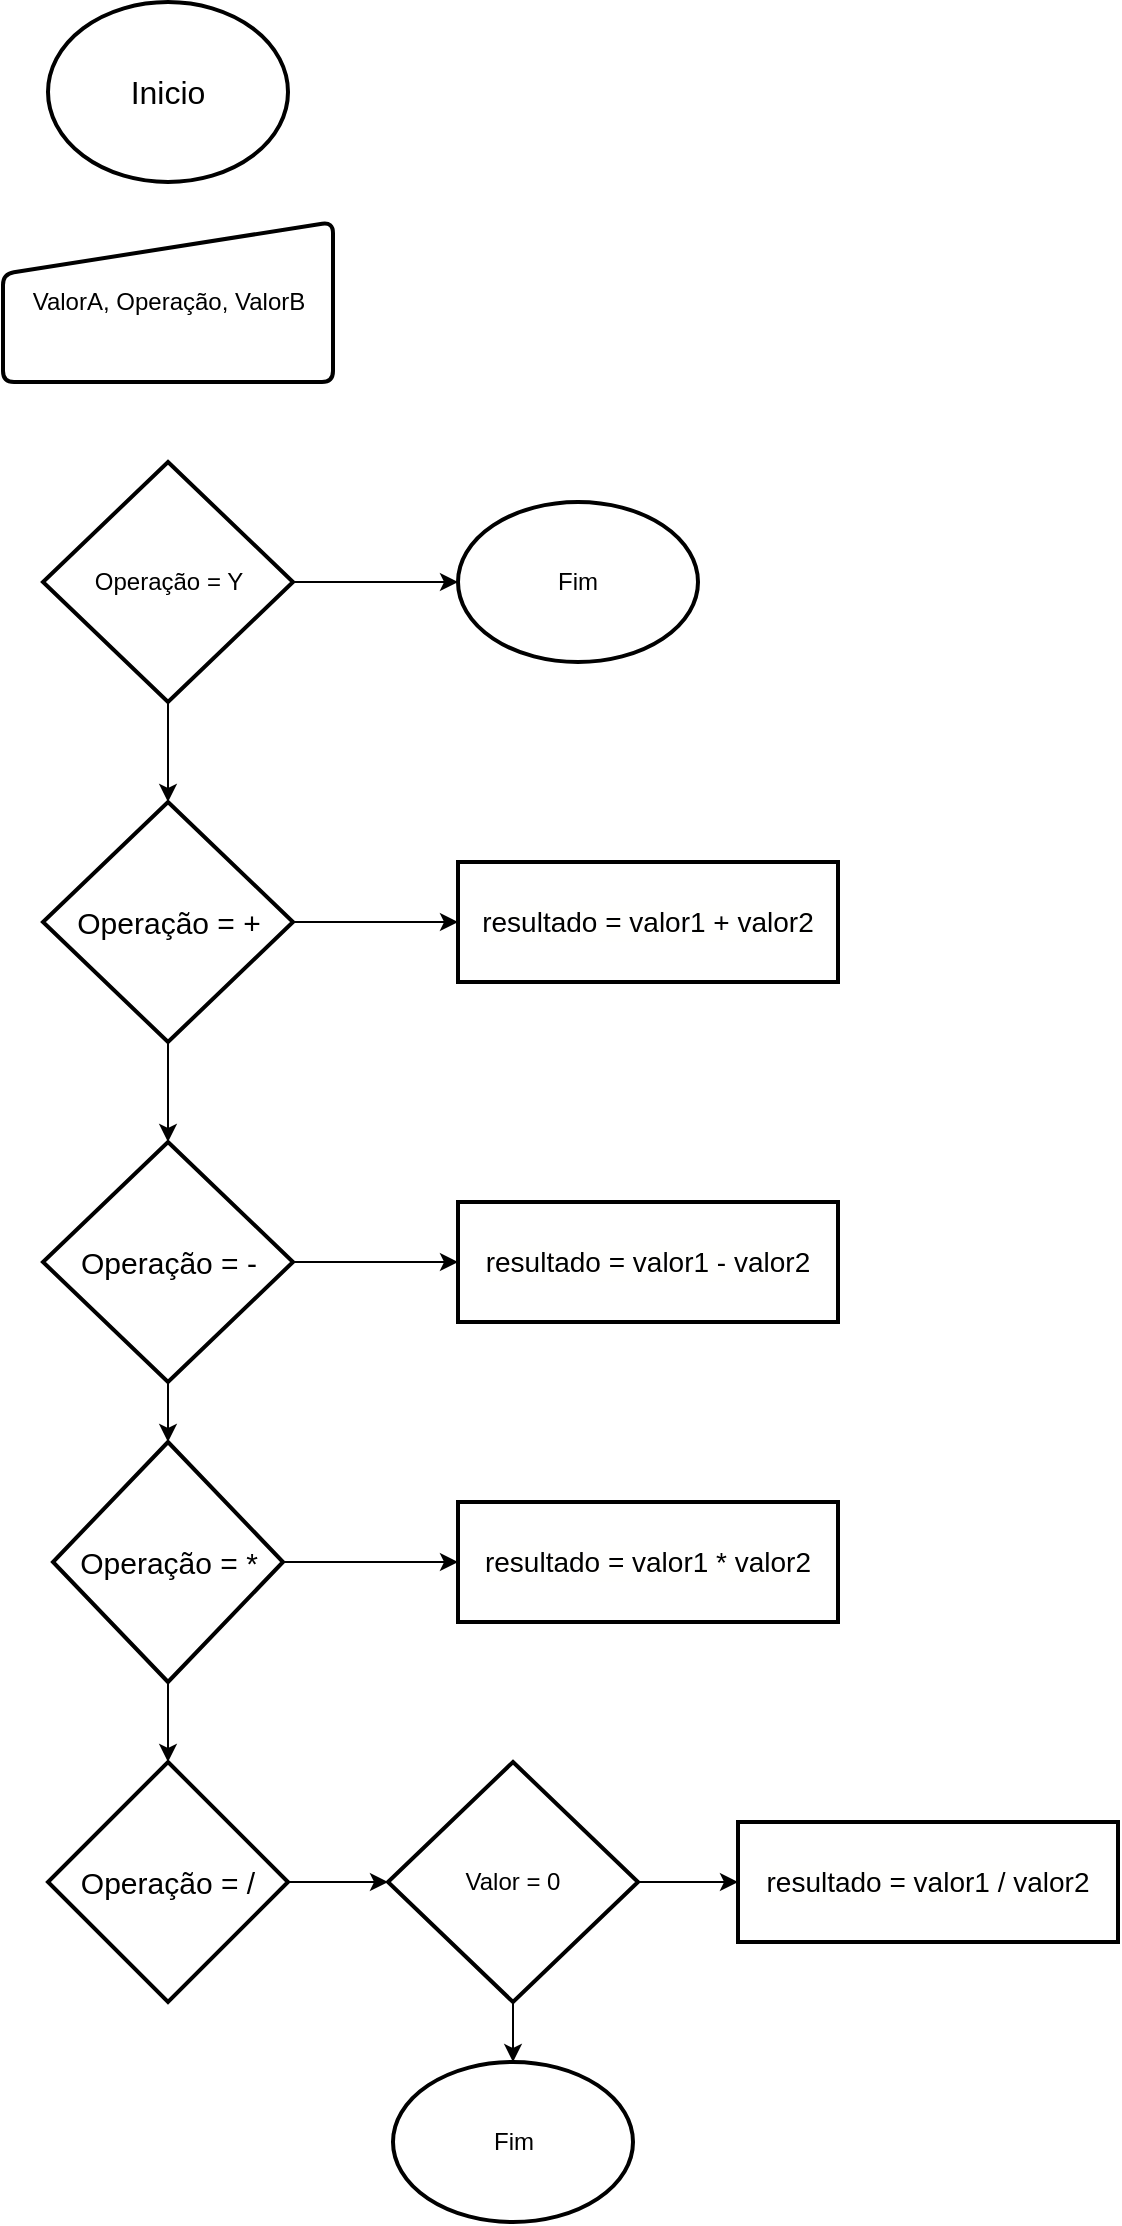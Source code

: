 <mxfile version="13.7.5" type="github">
  <diagram id="ahora-BXQ_pVMHsatNbe" name="Page-1">
    <mxGraphModel dx="1422" dy="762" grid="1" gridSize="10" guides="1" tooltips="1" connect="1" arrows="1" fold="1" page="1" pageScale="1" pageWidth="827" pageHeight="1169" math="0" shadow="0">
      <root>
        <mxCell id="0" />
        <mxCell id="1" parent="0" />
        <mxCell id="dmRQjShE-WPzTf0DSA4U-10" value="" style="edgeStyle=orthogonalEdgeStyle;rounded=0;orthogonalLoop=1;jettySize=auto;html=1;" edge="1" parent="1" source="dmRQjShE-WPzTf0DSA4U-1" target="dmRQjShE-WPzTf0DSA4U-9">
          <mxGeometry relative="1" as="geometry" />
        </mxCell>
        <mxCell id="dmRQjShE-WPzTf0DSA4U-23" value="" style="edgeStyle=orthogonalEdgeStyle;rounded=0;orthogonalLoop=1;jettySize=auto;html=1;" edge="1" parent="1" source="dmRQjShE-WPzTf0DSA4U-1" target="dmRQjShE-WPzTf0DSA4U-8">
          <mxGeometry relative="1" as="geometry" />
        </mxCell>
        <mxCell id="dmRQjShE-WPzTf0DSA4U-1" value="Operação = Y" style="strokeWidth=2;html=1;shape=mxgraph.flowchart.decision;whiteSpace=wrap;" vertex="1" parent="1">
          <mxGeometry x="322.5" y="260" width="125" height="120" as="geometry" />
        </mxCell>
        <mxCell id="dmRQjShE-WPzTf0DSA4U-2" value="&lt;font style=&quot;font-size: 16px&quot;&gt;Inicio&lt;/font&gt;" style="strokeWidth=2;html=1;shape=mxgraph.flowchart.start_1;whiteSpace=wrap;" vertex="1" parent="1">
          <mxGeometry x="325" y="30" width="120" height="90" as="geometry" />
        </mxCell>
        <mxCell id="dmRQjShE-WPzTf0DSA4U-5" value="ValorA, Operação, ValorB" style="html=1;strokeWidth=2;shape=manualInput;whiteSpace=wrap;rounded=1;size=26;arcSize=11;" vertex="1" parent="1">
          <mxGeometry x="302.5" y="140" width="165" height="80" as="geometry" />
        </mxCell>
        <mxCell id="dmRQjShE-WPzTf0DSA4U-8" value="Fim" style="ellipse;whiteSpace=wrap;html=1;strokeWidth=2;" vertex="1" parent="1">
          <mxGeometry x="530" y="280" width="120" height="80" as="geometry" />
        </mxCell>
        <mxCell id="dmRQjShE-WPzTf0DSA4U-14" value="" style="edgeStyle=orthogonalEdgeStyle;rounded=0;orthogonalLoop=1;jettySize=auto;html=1;" edge="1" parent="1" source="dmRQjShE-WPzTf0DSA4U-9" target="dmRQjShE-WPzTf0DSA4U-13">
          <mxGeometry relative="1" as="geometry" />
        </mxCell>
        <mxCell id="dmRQjShE-WPzTf0DSA4U-16" value="" style="edgeStyle=orthogonalEdgeStyle;rounded=0;orthogonalLoop=1;jettySize=auto;html=1;" edge="1" parent="1" source="dmRQjShE-WPzTf0DSA4U-9" target="dmRQjShE-WPzTf0DSA4U-15">
          <mxGeometry relative="1" as="geometry" />
        </mxCell>
        <mxCell id="dmRQjShE-WPzTf0DSA4U-9" value="&lt;font style=&quot;font-size: 15px&quot;&gt;Operação = +&lt;/font&gt;" style="strokeWidth=2;html=1;shape=mxgraph.flowchart.decision;whiteSpace=wrap;" vertex="1" parent="1">
          <mxGeometry x="322.5" y="430" width="125" height="120" as="geometry" />
        </mxCell>
        <mxCell id="dmRQjShE-WPzTf0DSA4U-13" value="&lt;div style=&quot;background-color: rgb(255 , 255 , 254) ; font-size: 14px ; line-height: 19px&quot;&gt;resultado = valor1 + valor2&lt;/div&gt;" style="whiteSpace=wrap;html=1;strokeWidth=2;" vertex="1" parent="1">
          <mxGeometry x="530" y="460" width="190" height="60" as="geometry" />
        </mxCell>
        <mxCell id="dmRQjShE-WPzTf0DSA4U-18" value="" style="edgeStyle=orthogonalEdgeStyle;rounded=0;orthogonalLoop=1;jettySize=auto;html=1;" edge="1" parent="1" source="dmRQjShE-WPzTf0DSA4U-15">
          <mxGeometry relative="1" as="geometry">
            <mxPoint x="530" y="660" as="targetPoint" />
          </mxGeometry>
        </mxCell>
        <mxCell id="dmRQjShE-WPzTf0DSA4U-20" value="" style="edgeStyle=orthogonalEdgeStyle;rounded=0;orthogonalLoop=1;jettySize=auto;html=1;" edge="1" parent="1" source="dmRQjShE-WPzTf0DSA4U-15" target="dmRQjShE-WPzTf0DSA4U-19">
          <mxGeometry relative="1" as="geometry" />
        </mxCell>
        <mxCell id="dmRQjShE-WPzTf0DSA4U-15" value="&lt;span style=&quot;font-size: 15px&quot;&gt;Operação = -&lt;/span&gt;" style="rhombus;whiteSpace=wrap;html=1;strokeWidth=2;" vertex="1" parent="1">
          <mxGeometry x="322.5" y="600" width="125" height="120" as="geometry" />
        </mxCell>
        <mxCell id="dmRQjShE-WPzTf0DSA4U-22" value="" style="edgeStyle=orthogonalEdgeStyle;rounded=0;orthogonalLoop=1;jettySize=auto;html=1;" edge="1" parent="1" source="dmRQjShE-WPzTf0DSA4U-19">
          <mxGeometry relative="1" as="geometry">
            <mxPoint x="530" y="810" as="targetPoint" />
          </mxGeometry>
        </mxCell>
        <mxCell id="dmRQjShE-WPzTf0DSA4U-26" value="" style="edgeStyle=orthogonalEdgeStyle;rounded=0;orthogonalLoop=1;jettySize=auto;html=1;" edge="1" parent="1" source="dmRQjShE-WPzTf0DSA4U-19" target="dmRQjShE-WPzTf0DSA4U-25">
          <mxGeometry relative="1" as="geometry" />
        </mxCell>
        <mxCell id="dmRQjShE-WPzTf0DSA4U-19" value="&lt;span style=&quot;font-size: 15px&quot;&gt;Operação = *&lt;/span&gt;" style="rhombus;whiteSpace=wrap;html=1;strokeWidth=2;" vertex="1" parent="1">
          <mxGeometry x="327.5" y="750" width="115" height="120" as="geometry" />
        </mxCell>
        <mxCell id="dmRQjShE-WPzTf0DSA4U-37" value="" style="edgeStyle=orthogonalEdgeStyle;rounded=0;orthogonalLoop=1;jettySize=auto;html=1;" edge="1" parent="1" source="dmRQjShE-WPzTf0DSA4U-25" target="dmRQjShE-WPzTf0DSA4U-36">
          <mxGeometry relative="1" as="geometry" />
        </mxCell>
        <mxCell id="dmRQjShE-WPzTf0DSA4U-25" value="&lt;span style=&quot;font-size: 15px&quot;&gt;Operação = /&lt;/span&gt;" style="rhombus;whiteSpace=wrap;html=1;strokeWidth=2;" vertex="1" parent="1">
          <mxGeometry x="325" y="910" width="120" height="120" as="geometry" />
        </mxCell>
        <mxCell id="dmRQjShE-WPzTf0DSA4U-32" value="&lt;div style=&quot;background-color: rgb(255 , 255 , 254) ; font-size: 14px ; line-height: 19px&quot;&gt;resultado = valor1 - valor2&lt;/div&gt;" style="whiteSpace=wrap;html=1;strokeWidth=2;" vertex="1" parent="1">
          <mxGeometry x="530" y="630" width="190" height="60" as="geometry" />
        </mxCell>
        <mxCell id="dmRQjShE-WPzTf0DSA4U-34" value="&lt;div style=&quot;background-color: rgb(255 , 255 , 254) ; font-size: 14px ; line-height: 19px&quot;&gt;resultado = valor1 * valor2&lt;/div&gt;" style="whiteSpace=wrap;html=1;strokeWidth=2;" vertex="1" parent="1">
          <mxGeometry x="530" y="780" width="190" height="60" as="geometry" />
        </mxCell>
        <mxCell id="dmRQjShE-WPzTf0DSA4U-35" value="&lt;div style=&quot;background-color: rgb(255 , 255 , 254) ; font-size: 14px ; line-height: 19px&quot;&gt;resultado = valor1 / valor2&lt;/div&gt;" style="whiteSpace=wrap;html=1;strokeWidth=2;" vertex="1" parent="1">
          <mxGeometry x="670" y="940" width="190" height="60" as="geometry" />
        </mxCell>
        <mxCell id="dmRQjShE-WPzTf0DSA4U-38" value="" style="edgeStyle=orthogonalEdgeStyle;rounded=0;orthogonalLoop=1;jettySize=auto;html=1;" edge="1" parent="1" source="dmRQjShE-WPzTf0DSA4U-36" target="dmRQjShE-WPzTf0DSA4U-35">
          <mxGeometry relative="1" as="geometry" />
        </mxCell>
        <mxCell id="dmRQjShE-WPzTf0DSA4U-40" value="" style="edgeStyle=orthogonalEdgeStyle;rounded=0;orthogonalLoop=1;jettySize=auto;html=1;" edge="1" parent="1" source="dmRQjShE-WPzTf0DSA4U-36" target="dmRQjShE-WPzTf0DSA4U-39">
          <mxGeometry relative="1" as="geometry" />
        </mxCell>
        <mxCell id="dmRQjShE-WPzTf0DSA4U-36" value="Valor = 0" style="rhombus;whiteSpace=wrap;html=1;strokeWidth=2;" vertex="1" parent="1">
          <mxGeometry x="495" y="910" width="125" height="120" as="geometry" />
        </mxCell>
        <mxCell id="dmRQjShE-WPzTf0DSA4U-39" value="Fim" style="ellipse;whiteSpace=wrap;html=1;strokeWidth=2;" vertex="1" parent="1">
          <mxGeometry x="497.5" y="1060" width="120" height="80" as="geometry" />
        </mxCell>
      </root>
    </mxGraphModel>
  </diagram>
</mxfile>
